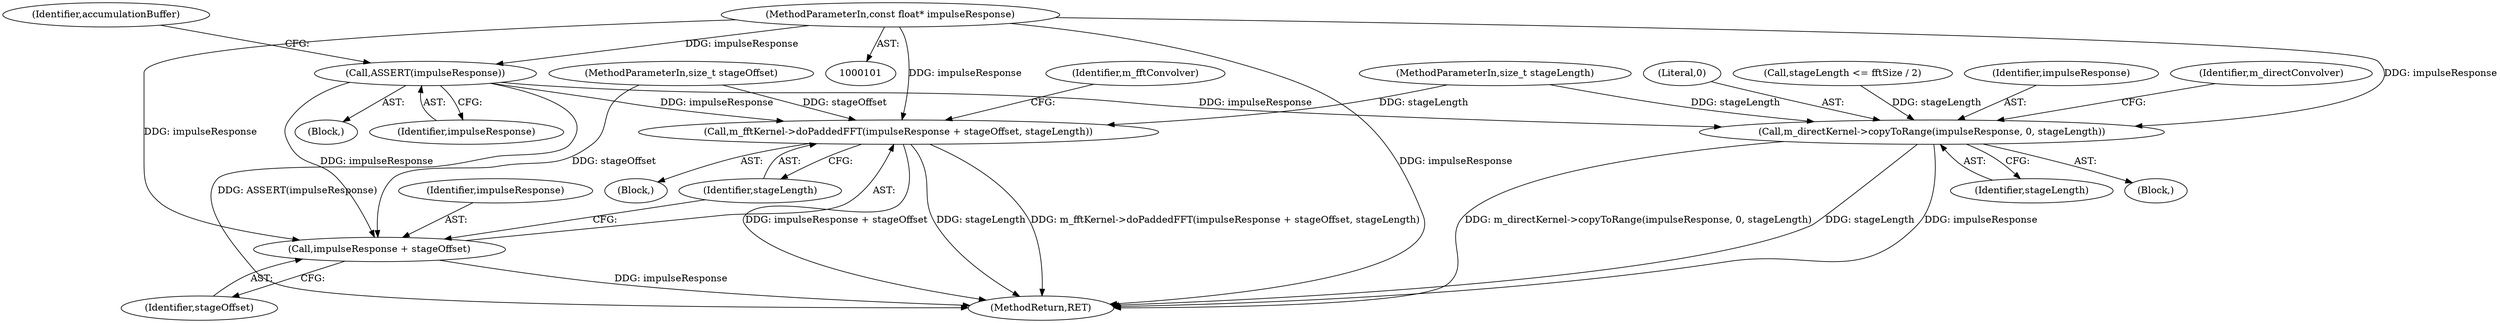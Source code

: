 digraph "0_Chrome_6bdf46c517fd12674ffc61d827dc8987e67f0334@pointer" {
"1000102" [label="(MethodParameterIn,const float* impulseResponse)"];
"1000113" [label="(Call,ASSERT(impulseResponse))"];
"1000126" [label="(Call,m_fftKernel->doPaddedFFT(impulseResponse + stageOffset, stageLength))"];
"1000127" [label="(Call,impulseResponse + stageOffset)"];
"1000152" [label="(Call,m_directKernel->copyToRange(impulseResponse, 0, stageLength))"];
"1000112" [label="(Block,)"];
"1000116" [label="(Identifier,accumulationBuffer)"];
"1000155" [label="(Identifier,stageLength)"];
"1000105" [label="(MethodParameterIn,size_t stageOffset)"];
"1000243" [label="(MethodReturn,RET)"];
"1000129" [label="(Identifier,stageOffset)"];
"1000137" [label="(Block,)"];
"1000142" [label="(Call,stageLength <= fftSize / 2)"];
"1000153" [label="(Identifier,impulseResponse)"];
"1000127" [label="(Call,impulseResponse + stageOffset)"];
"1000130" [label="(Identifier,stageLength)"];
"1000157" [label="(Identifier,m_directConvolver)"];
"1000106" [label="(MethodParameterIn,size_t stageLength)"];
"1000113" [label="(Call,ASSERT(impulseResponse))"];
"1000102" [label="(MethodParameterIn,const float* impulseResponse)"];
"1000152" [label="(Call,m_directKernel->copyToRange(impulseResponse, 0, stageLength))"];
"1000154" [label="(Literal,0)"];
"1000114" [label="(Identifier,impulseResponse)"];
"1000120" [label="(Block,)"];
"1000126" [label="(Call,m_fftKernel->doPaddedFFT(impulseResponse + stageOffset, stageLength))"];
"1000132" [label="(Identifier,m_fftConvolver)"];
"1000128" [label="(Identifier,impulseResponse)"];
"1000102" -> "1000101"  [label="AST: "];
"1000102" -> "1000243"  [label="DDG: impulseResponse"];
"1000102" -> "1000113"  [label="DDG: impulseResponse"];
"1000102" -> "1000126"  [label="DDG: impulseResponse"];
"1000102" -> "1000127"  [label="DDG: impulseResponse"];
"1000102" -> "1000152"  [label="DDG: impulseResponse"];
"1000113" -> "1000112"  [label="AST: "];
"1000113" -> "1000114"  [label="CFG: "];
"1000114" -> "1000113"  [label="AST: "];
"1000116" -> "1000113"  [label="CFG: "];
"1000113" -> "1000243"  [label="DDG: ASSERT(impulseResponse)"];
"1000113" -> "1000126"  [label="DDG: impulseResponse"];
"1000113" -> "1000127"  [label="DDG: impulseResponse"];
"1000113" -> "1000152"  [label="DDG: impulseResponse"];
"1000126" -> "1000120"  [label="AST: "];
"1000126" -> "1000130"  [label="CFG: "];
"1000127" -> "1000126"  [label="AST: "];
"1000130" -> "1000126"  [label="AST: "];
"1000132" -> "1000126"  [label="CFG: "];
"1000126" -> "1000243"  [label="DDG: stageLength"];
"1000126" -> "1000243"  [label="DDG: m_fftKernel->doPaddedFFT(impulseResponse + stageOffset, stageLength)"];
"1000126" -> "1000243"  [label="DDG: impulseResponse + stageOffset"];
"1000105" -> "1000126"  [label="DDG: stageOffset"];
"1000106" -> "1000126"  [label="DDG: stageLength"];
"1000127" -> "1000129"  [label="CFG: "];
"1000128" -> "1000127"  [label="AST: "];
"1000129" -> "1000127"  [label="AST: "];
"1000130" -> "1000127"  [label="CFG: "];
"1000127" -> "1000243"  [label="DDG: impulseResponse"];
"1000105" -> "1000127"  [label="DDG: stageOffset"];
"1000152" -> "1000137"  [label="AST: "];
"1000152" -> "1000155"  [label="CFG: "];
"1000153" -> "1000152"  [label="AST: "];
"1000154" -> "1000152"  [label="AST: "];
"1000155" -> "1000152"  [label="AST: "];
"1000157" -> "1000152"  [label="CFG: "];
"1000152" -> "1000243"  [label="DDG: m_directKernel->copyToRange(impulseResponse, 0, stageLength)"];
"1000152" -> "1000243"  [label="DDG: stageLength"];
"1000152" -> "1000243"  [label="DDG: impulseResponse"];
"1000142" -> "1000152"  [label="DDG: stageLength"];
"1000106" -> "1000152"  [label="DDG: stageLength"];
}
